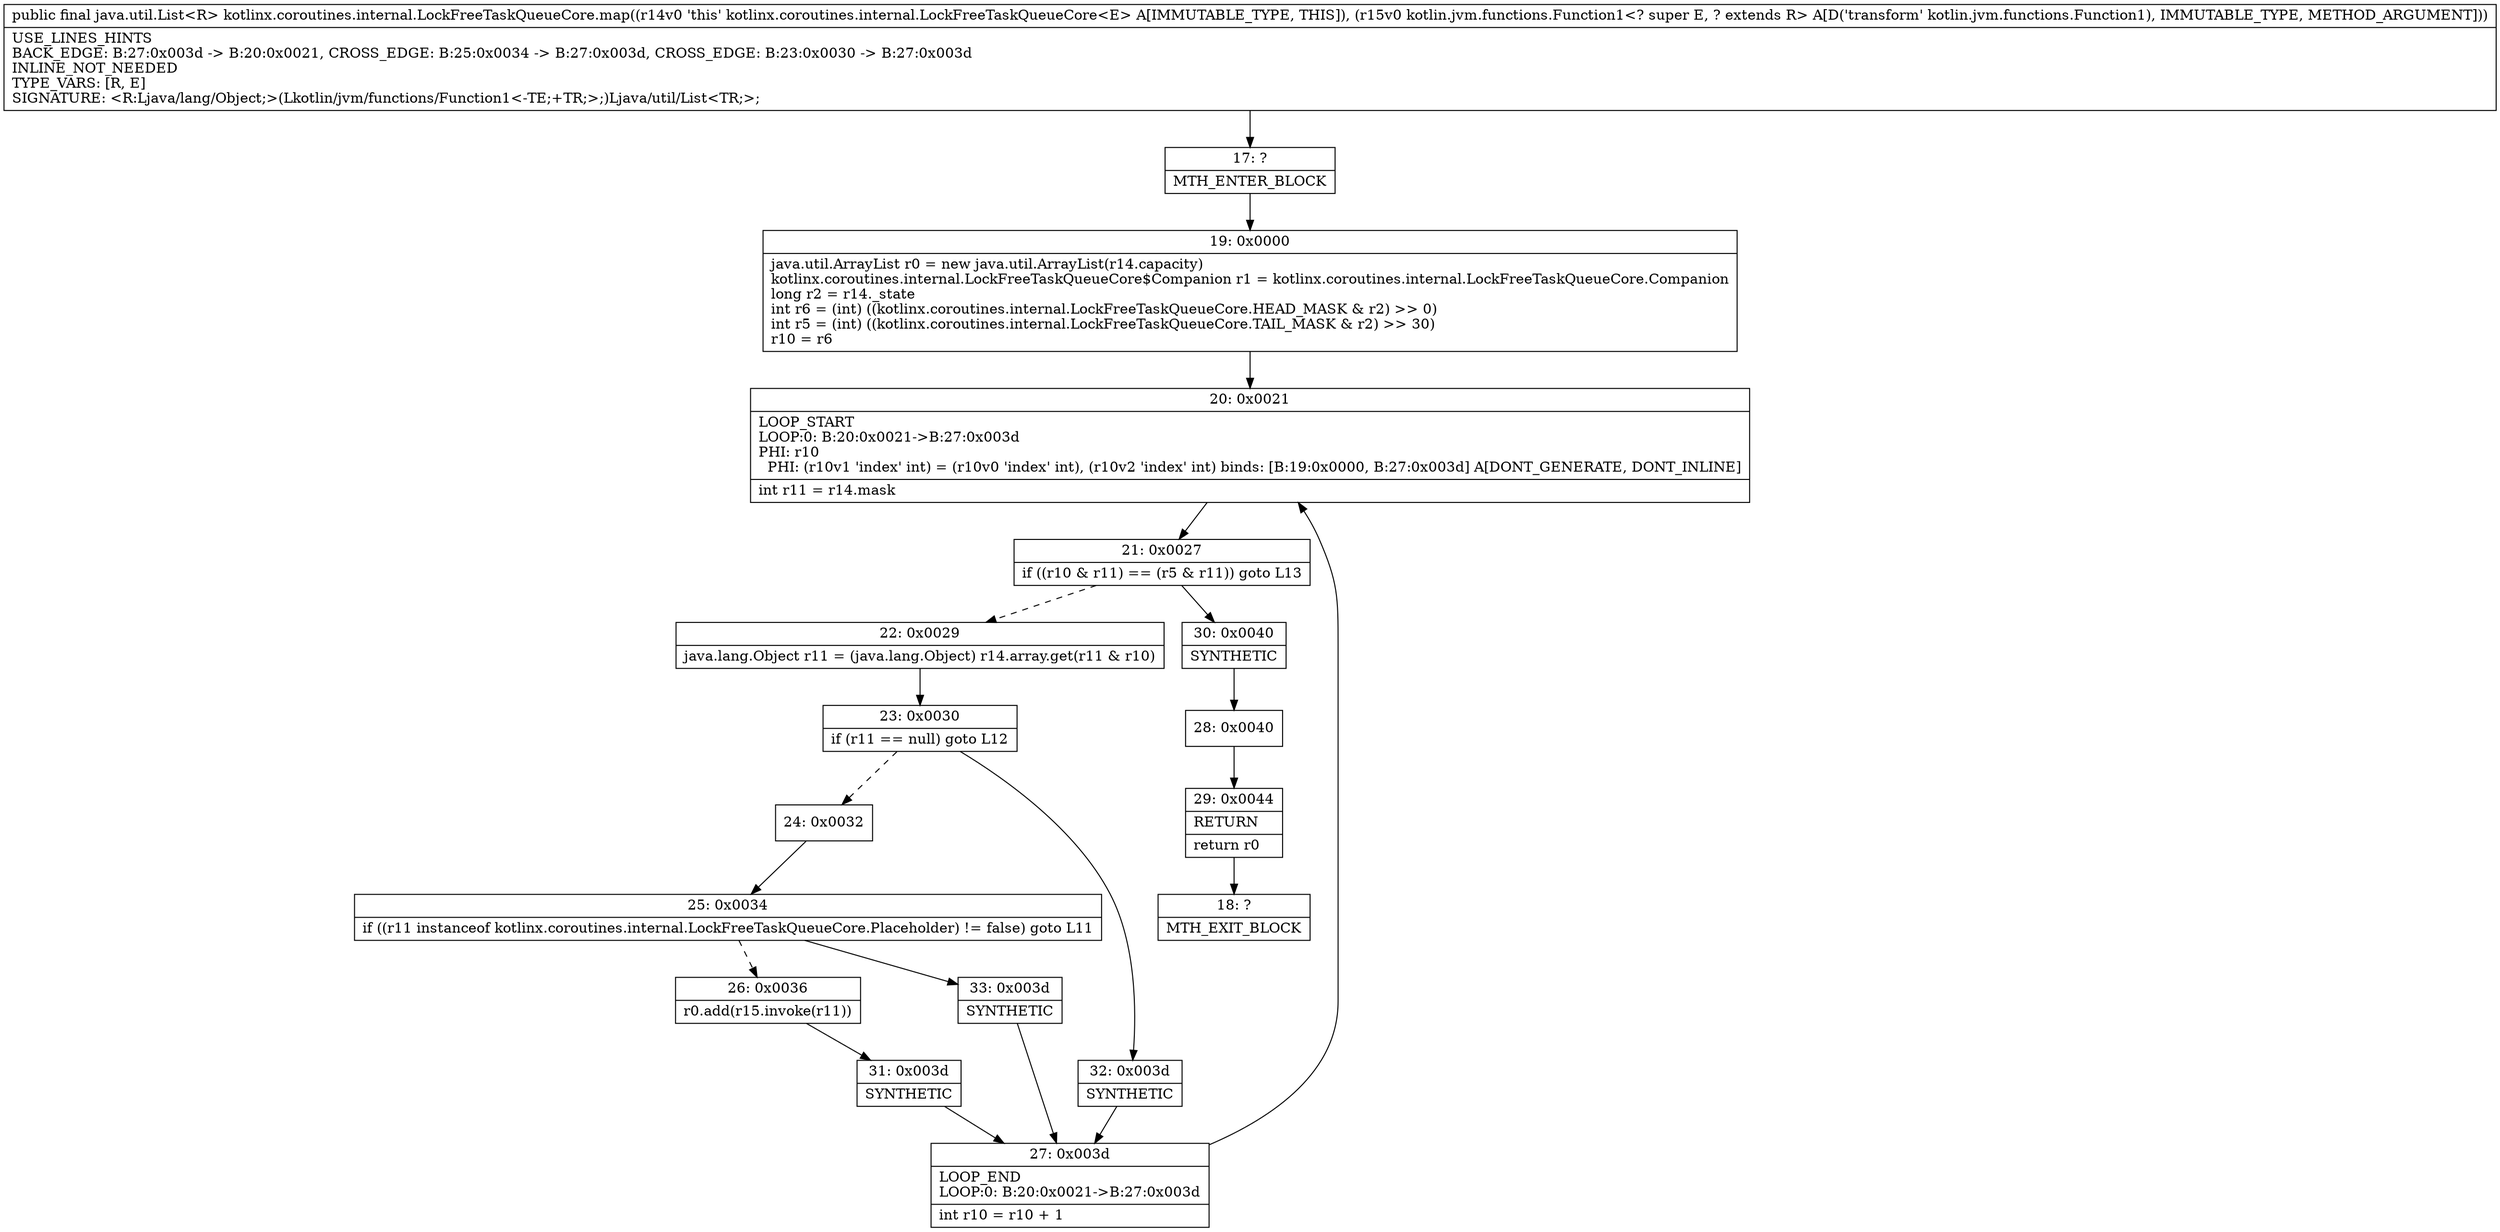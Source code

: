 digraph "CFG forkotlinx.coroutines.internal.LockFreeTaskQueueCore.map(Lkotlin\/jvm\/functions\/Function1;)Ljava\/util\/List;" {
Node_17 [shape=record,label="{17\:\ ?|MTH_ENTER_BLOCK\l}"];
Node_19 [shape=record,label="{19\:\ 0x0000|java.util.ArrayList r0 = new java.util.ArrayList(r14.capacity)\lkotlinx.coroutines.internal.LockFreeTaskQueueCore$Companion r1 = kotlinx.coroutines.internal.LockFreeTaskQueueCore.Companion\llong r2 = r14._state\lint r6 = (int) ((kotlinx.coroutines.internal.LockFreeTaskQueueCore.HEAD_MASK & r2) \>\> 0)\lint r5 = (int) ((kotlinx.coroutines.internal.LockFreeTaskQueueCore.TAIL_MASK & r2) \>\> 30)\lr10 = r6\l}"];
Node_20 [shape=record,label="{20\:\ 0x0021|LOOP_START\lLOOP:0: B:20:0x0021\-\>B:27:0x003d\lPHI: r10 \l  PHI: (r10v1 'index' int) = (r10v0 'index' int), (r10v2 'index' int) binds: [B:19:0x0000, B:27:0x003d] A[DONT_GENERATE, DONT_INLINE]\l|int r11 = r14.mask\l}"];
Node_21 [shape=record,label="{21\:\ 0x0027|if ((r10 & r11) == (r5 & r11)) goto L13\l}"];
Node_22 [shape=record,label="{22\:\ 0x0029|java.lang.Object r11 = (java.lang.Object) r14.array.get(r11 & r10)\l}"];
Node_23 [shape=record,label="{23\:\ 0x0030|if (r11 == null) goto L12\l}"];
Node_24 [shape=record,label="{24\:\ 0x0032}"];
Node_25 [shape=record,label="{25\:\ 0x0034|if ((r11 instanceof kotlinx.coroutines.internal.LockFreeTaskQueueCore.Placeholder) != false) goto L11\l}"];
Node_26 [shape=record,label="{26\:\ 0x0036|r0.add(r15.invoke(r11))\l}"];
Node_31 [shape=record,label="{31\:\ 0x003d|SYNTHETIC\l}"];
Node_27 [shape=record,label="{27\:\ 0x003d|LOOP_END\lLOOP:0: B:20:0x0021\-\>B:27:0x003d\l|int r10 = r10 + 1\l}"];
Node_33 [shape=record,label="{33\:\ 0x003d|SYNTHETIC\l}"];
Node_32 [shape=record,label="{32\:\ 0x003d|SYNTHETIC\l}"];
Node_30 [shape=record,label="{30\:\ 0x0040|SYNTHETIC\l}"];
Node_28 [shape=record,label="{28\:\ 0x0040}"];
Node_29 [shape=record,label="{29\:\ 0x0044|RETURN\l|return r0\l}"];
Node_18 [shape=record,label="{18\:\ ?|MTH_EXIT_BLOCK\l}"];
MethodNode[shape=record,label="{public final java.util.List\<R\> kotlinx.coroutines.internal.LockFreeTaskQueueCore.map((r14v0 'this' kotlinx.coroutines.internal.LockFreeTaskQueueCore\<E\> A[IMMUTABLE_TYPE, THIS]), (r15v0 kotlin.jvm.functions.Function1\<? super E, ? extends R\> A[D('transform' kotlin.jvm.functions.Function1), IMMUTABLE_TYPE, METHOD_ARGUMENT]))  | USE_LINES_HINTS\lBACK_EDGE: B:27:0x003d \-\> B:20:0x0021, CROSS_EDGE: B:25:0x0034 \-\> B:27:0x003d, CROSS_EDGE: B:23:0x0030 \-\> B:27:0x003d\lINLINE_NOT_NEEDED\lTYPE_VARS: [R, E]\lSIGNATURE: \<R:Ljava\/lang\/Object;\>(Lkotlin\/jvm\/functions\/Function1\<\-TE;+TR;\>;)Ljava\/util\/List\<TR;\>;\l}"];
MethodNode -> Node_17;Node_17 -> Node_19;
Node_19 -> Node_20;
Node_20 -> Node_21;
Node_21 -> Node_22[style=dashed];
Node_21 -> Node_30;
Node_22 -> Node_23;
Node_23 -> Node_24[style=dashed];
Node_23 -> Node_32;
Node_24 -> Node_25;
Node_25 -> Node_26[style=dashed];
Node_25 -> Node_33;
Node_26 -> Node_31;
Node_31 -> Node_27;
Node_27 -> Node_20;
Node_33 -> Node_27;
Node_32 -> Node_27;
Node_30 -> Node_28;
Node_28 -> Node_29;
Node_29 -> Node_18;
}

